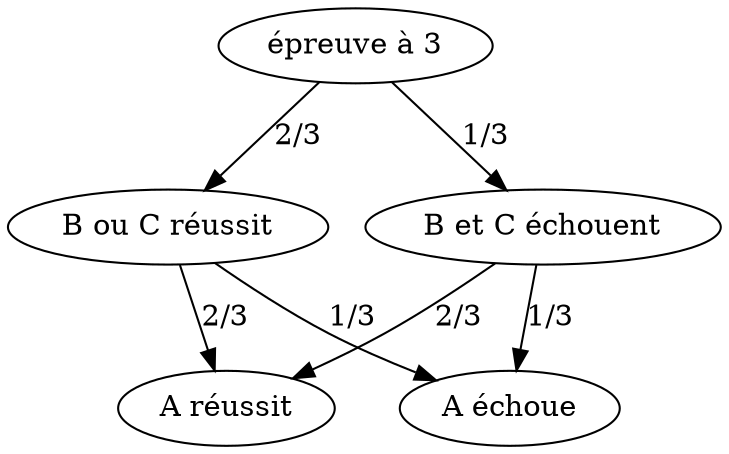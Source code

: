 digraph G {
  "épreuve à 3"     -> "B ou C réussit" [label ="2/3"]
  "B ou C réussit"  -> "A réussit" [label ="2/3"]
  "B ou C réussit"  -> "A échoue" [label ="1/3"]
  "épreuve à 3"     -> "B et C échouent" [label ="1/3"]
  "B et C échouent" -> "A réussit" [label ="2/3"]
  "B et C échouent" -> "A échoue" [label ="1/3"]
}